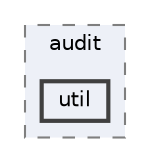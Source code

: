 digraph "repository/core/src/main/java/com/sterlite/cal/audit/util"
{
 // LATEX_PDF_SIZE
  bgcolor="transparent";
  edge [fontname=Helvetica,fontsize=10,labelfontname=Helvetica,labelfontsize=10];
  node [fontname=Helvetica,fontsize=10,shape=box,height=0.2,width=0.4];
  compound=true
  subgraph clusterdir_2f8f1bb5a4b14e98aece1305aead7f85 {
    graph [ bgcolor="#edf0f7", pencolor="grey50", label="audit", fontname=Helvetica,fontsize=10 style="filled,dashed", URL="dir_2f8f1bb5a4b14e98aece1305aead7f85.html",tooltip=""]
  dir_59135795402247f49f9a1b112fcca877 [label="util", fillcolor="#edf0f7", color="grey25", style="filled,bold", URL="dir_59135795402247f49f9a1b112fcca877.html",tooltip=""];
  }
}

